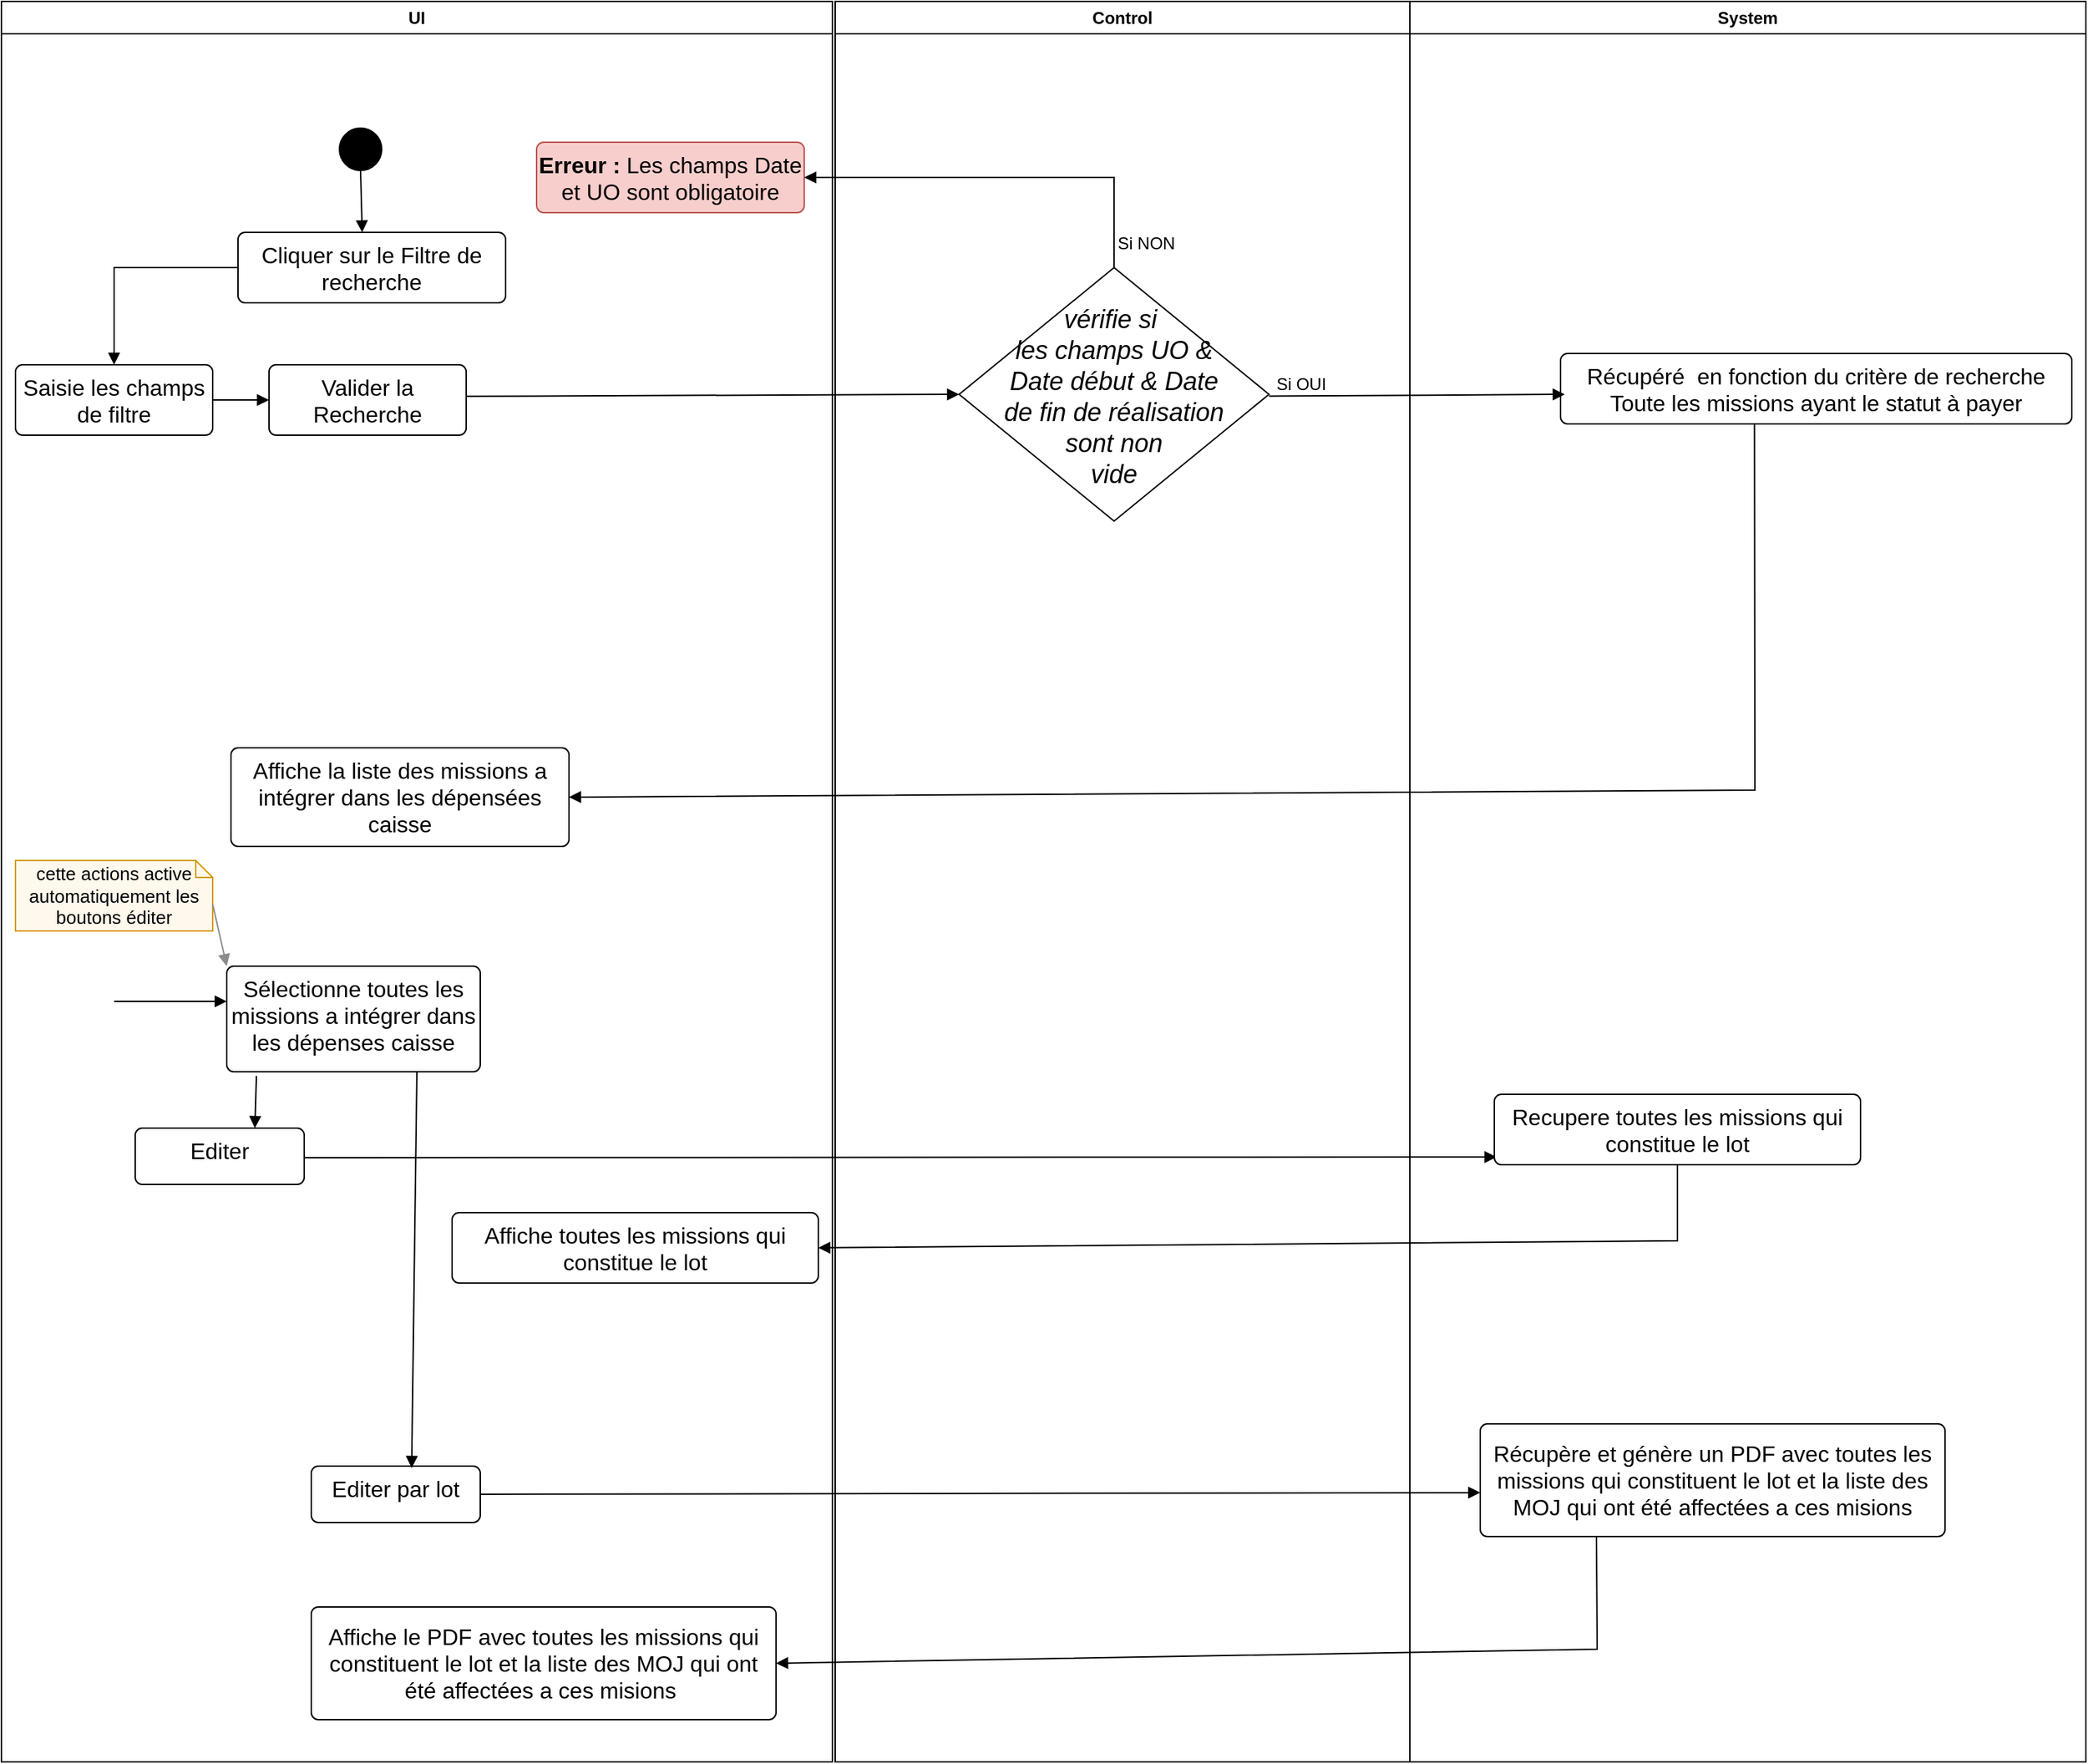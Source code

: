 <mxfile version="24.7.6">
  <diagram name="Page-1" id="j5nKrrAhbqR-DeLErfXP">
    <mxGraphModel dx="4240" dy="1863" grid="1" gridSize="10" guides="1" tooltips="1" connect="1" arrows="1" fold="1" page="1" pageScale="1" pageWidth="827" pageHeight="1169" math="0" shadow="0">
      <root>
        <mxCell id="0" />
        <mxCell id="1" parent="0" />
        <mxCell id="FGnUj0IoWi0735SVEYUN-1" value="UI" style="swimlane;whiteSpace=wrap;html=1;" vertex="1" parent="1">
          <mxGeometry x="-280" y="40" width="590" height="1250" as="geometry" />
        </mxCell>
        <mxCell id="FGnUj0IoWi0735SVEYUN-4" value="" style="ellipse;fillColor=strokeColor;html=1;" vertex="1" parent="FGnUj0IoWi0735SVEYUN-1">
          <mxGeometry x="240" y="90" width="30" height="30" as="geometry" />
        </mxCell>
        <mxCell id="FGnUj0IoWi0735SVEYUN-5" value="&lt;font style=&quot;font-size: 16px;&quot;&gt;Cliquer sur le Filtre de recherche&lt;/font&gt;" style="html=1;align=center;verticalAlign=top;rounded=1;absoluteArcSize=1;arcSize=10;dashed=0;whiteSpace=wrap;" vertex="1" parent="FGnUj0IoWi0735SVEYUN-1">
          <mxGeometry x="168" y="164" width="190" height="50" as="geometry" />
        </mxCell>
        <mxCell id="FGnUj0IoWi0735SVEYUN-6" value="" style="html=1;verticalAlign=bottom;labelBackgroundColor=none;endArrow=block;endFill=1;rounded=0;entryX=0.464;entryY=0;entryDx=0;entryDy=0;exitX=0.5;exitY=1;exitDx=0;exitDy=0;entryPerimeter=0;" edge="1" parent="FGnUj0IoWi0735SVEYUN-1" source="FGnUj0IoWi0735SVEYUN-4" target="FGnUj0IoWi0735SVEYUN-5">
          <mxGeometry width="160" relative="1" as="geometry">
            <mxPoint x="10" y="170" as="sourcePoint" />
            <mxPoint x="170" y="170" as="targetPoint" />
          </mxGeometry>
        </mxCell>
        <mxCell id="FGnUj0IoWi0735SVEYUN-7" value="&lt;font style=&quot;font-size: 16px;&quot;&gt;Valider la Recherche&lt;/font&gt;" style="html=1;align=center;verticalAlign=top;rounded=1;absoluteArcSize=1;arcSize=10;dashed=0;whiteSpace=wrap;" vertex="1" parent="FGnUj0IoWi0735SVEYUN-1">
          <mxGeometry x="190" y="258" width="140" height="50" as="geometry" />
        </mxCell>
        <mxCell id="FGnUj0IoWi0735SVEYUN-10" value="&lt;font style=&quot;font-size: 16px;&quot;&gt;Affiche la liste des missions a intégrer dans les dépensées caisse&lt;/font&gt;" style="html=1;align=center;verticalAlign=top;rounded=1;absoluteArcSize=1;arcSize=10;dashed=0;whiteSpace=wrap;" vertex="1" parent="FGnUj0IoWi0735SVEYUN-1">
          <mxGeometry x="163" y="530" width="240" height="70" as="geometry" />
        </mxCell>
        <mxCell id="FGnUj0IoWi0735SVEYUN-13" value="&lt;font style=&quot;font-size: 16px;&quot;&gt;Sélectionne toutes les missions a intégrer dans les dépenses caisse&lt;/font&gt;" style="html=1;align=center;verticalAlign=top;rounded=1;absoluteArcSize=1;arcSize=10;dashed=0;whiteSpace=wrap;" vertex="1" parent="FGnUj0IoWi0735SVEYUN-1">
          <mxGeometry x="160" y="685" width="180" height="75" as="geometry" />
        </mxCell>
        <mxCell id="FGnUj0IoWi0735SVEYUN-14" value="" style="html=1;verticalAlign=bottom;labelBackgroundColor=none;endArrow=block;endFill=1;rounded=0;" edge="1" parent="FGnUj0IoWi0735SVEYUN-1">
          <mxGeometry width="160" relative="1" as="geometry">
            <mxPoint x="80" y="710" as="sourcePoint" />
            <mxPoint x="160" y="710" as="targetPoint" />
          </mxGeometry>
        </mxCell>
        <mxCell id="FGnUj0IoWi0735SVEYUN-15" value="&lt;span style=&quot;font-size: 13px;&quot;&gt;cette actions active automatiquement les boutons éditer&lt;/span&gt;" style="shape=note2;boundedLbl=1;whiteSpace=wrap;html=1;size=12;verticalAlign=middle;align=center;fillColor=#FFF2D9;strokeColor=#D79B00;fillOpacity=50;" vertex="1" parent="FGnUj0IoWi0735SVEYUN-1">
          <mxGeometry x="10" y="610" width="140" height="50" as="geometry" />
        </mxCell>
        <mxCell id="FGnUj0IoWi0735SVEYUN-16" value="" style="html=1;verticalAlign=bottom;labelBackgroundColor=none;endArrow=block;endFill=1;rounded=0;exitX=0;exitY=0;exitDx=140;exitDy=31;exitPerimeter=0;entryX=0;entryY=0;entryDx=0;entryDy=0;fontColor=#990000;strokeColor=#8C8C8C;" edge="1" parent="FGnUj0IoWi0735SVEYUN-1" source="FGnUj0IoWi0735SVEYUN-15" target="FGnUj0IoWi0735SVEYUN-13">
          <mxGeometry width="160" relative="1" as="geometry">
            <mxPoint x="25.7" y="660.9" as="sourcePoint" />
            <mxPoint x="133" y="695" as="targetPoint" />
          </mxGeometry>
        </mxCell>
        <mxCell id="FGnUj0IoWi0735SVEYUN-26" value="&lt;span style=&quot;font-size: 16px;&quot;&gt;Editer&lt;/span&gt;" style="html=1;align=center;verticalAlign=top;rounded=1;absoluteArcSize=1;arcSize=10;dashed=0;whiteSpace=wrap;" vertex="1" parent="FGnUj0IoWi0735SVEYUN-1">
          <mxGeometry x="95" y="800" width="120" height="40" as="geometry" />
        </mxCell>
        <mxCell id="FGnUj0IoWi0735SVEYUN-28" value="" style="html=1;verticalAlign=bottom;labelBackgroundColor=none;endArrow=block;endFill=1;rounded=0;entryX=0.708;entryY=0;entryDx=0;entryDy=0;exitX=0.117;exitY=1.04;exitDx=0;exitDy=0;exitPerimeter=0;entryPerimeter=0;" edge="1" parent="FGnUj0IoWi0735SVEYUN-1" source="FGnUj0IoWi0735SVEYUN-13" target="FGnUj0IoWi0735SVEYUN-26">
          <mxGeometry width="160" relative="1" as="geometry">
            <mxPoint x="10" y="720" as="sourcePoint" />
            <mxPoint x="170" y="720" as="targetPoint" />
          </mxGeometry>
        </mxCell>
        <mxCell id="FGnUj0IoWi0735SVEYUN-29" value="&lt;font style=&quot;font-size: 16px;&quot;&gt;Saisie les champs de filtre&lt;/font&gt;" style="html=1;align=center;verticalAlign=top;rounded=1;absoluteArcSize=1;arcSize=10;dashed=0;whiteSpace=wrap;" vertex="1" parent="FGnUj0IoWi0735SVEYUN-1">
          <mxGeometry x="10" y="258" width="140" height="50" as="geometry" />
        </mxCell>
        <mxCell id="FGnUj0IoWi0735SVEYUN-8" value="" style="html=1;verticalAlign=bottom;labelBackgroundColor=none;endArrow=block;endFill=1;rounded=0;entryX=0.5;entryY=0;entryDx=0;entryDy=0;exitX=0;exitY=0.5;exitDx=0;exitDy=0;entryPerimeter=0;" edge="1" parent="FGnUj0IoWi0735SVEYUN-1" source="FGnUj0IoWi0735SVEYUN-5" target="FGnUj0IoWi0735SVEYUN-29">
          <mxGeometry width="160" relative="1" as="geometry">
            <mxPoint x="85" y="214" as="sourcePoint" />
            <mxPoint x="86" y="258" as="targetPoint" />
            <Array as="points">
              <mxPoint x="80" y="189" />
            </Array>
          </mxGeometry>
        </mxCell>
        <mxCell id="FGnUj0IoWi0735SVEYUN-30" value="" style="html=1;verticalAlign=bottom;labelBackgroundColor=none;endArrow=block;endFill=1;rounded=0;entryX=0;entryY=0.5;entryDx=0;entryDy=0;exitX=1;exitY=0.5;exitDx=0;exitDy=0;" edge="1" parent="FGnUj0IoWi0735SVEYUN-1" source="FGnUj0IoWi0735SVEYUN-29" target="FGnUj0IoWi0735SVEYUN-7">
          <mxGeometry width="160" relative="1" as="geometry">
            <mxPoint x="170" y="350" as="sourcePoint" />
            <mxPoint x="240" y="350" as="targetPoint" />
          </mxGeometry>
        </mxCell>
        <mxCell id="FGnUj0IoWi0735SVEYUN-31" value="&lt;span style=&quot;font-size: 16px;&quot;&gt;&lt;b&gt;Erreur :&lt;/b&gt; Les champs Date et UO sont obligatoire&lt;/span&gt;" style="html=1;align=center;verticalAlign=top;rounded=1;absoluteArcSize=1;arcSize=10;dashed=0;whiteSpace=wrap;fillColor=#f8cecc;strokeColor=#b85450;" vertex="1" parent="FGnUj0IoWi0735SVEYUN-1">
          <mxGeometry x="380" y="100" width="190" height="50" as="geometry" />
        </mxCell>
        <mxCell id="FGnUj0IoWi0735SVEYUN-33" value="&lt;span style=&quot;font-size: 16px;&quot;&gt;Editer par lot&lt;/span&gt;" style="html=1;align=center;verticalAlign=top;rounded=1;absoluteArcSize=1;arcSize=10;dashed=0;whiteSpace=wrap;" vertex="1" parent="FGnUj0IoWi0735SVEYUN-1">
          <mxGeometry x="220" y="1040" width="120" height="40" as="geometry" />
        </mxCell>
        <mxCell id="FGnUj0IoWi0735SVEYUN-34" value="" style="html=1;verticalAlign=bottom;labelBackgroundColor=none;endArrow=block;endFill=1;rounded=0;entryX=0.594;entryY=0.033;entryDx=0;entryDy=0;exitX=0.75;exitY=1;exitDx=0;exitDy=0;entryPerimeter=0;" edge="1" parent="FGnUj0IoWi0735SVEYUN-1" source="FGnUj0IoWi0735SVEYUN-13" target="FGnUj0IoWi0735SVEYUN-33">
          <mxGeometry width="160" relative="1" as="geometry">
            <mxPoint x="225" y="745" as="sourcePoint" />
            <mxPoint x="143" y="790" as="targetPoint" />
          </mxGeometry>
        </mxCell>
        <mxCell id="FGnUj0IoWi0735SVEYUN-37" value="&lt;font style=&quot;font-size: 16px;&quot;&gt;Affiche toutes les missions qui constitue le lot&lt;/font&gt;" style="html=1;align=center;verticalAlign=top;rounded=1;absoluteArcSize=1;arcSize=10;dashed=0;whiteSpace=wrap;" vertex="1" parent="FGnUj0IoWi0735SVEYUN-1">
          <mxGeometry x="320" y="860" width="260" height="50" as="geometry" />
        </mxCell>
        <mxCell id="FGnUj0IoWi0735SVEYUN-40" value="&lt;font style=&quot;font-size: 16px;&quot;&gt;Affiche le PDF avec toutes les missions qui constituent le lot et la liste des MOJ qui ont été affectées a ces misions&amp;nbsp;&lt;/font&gt;" style="html=1;align=center;verticalAlign=middle;rounded=1;absoluteArcSize=1;arcSize=10;dashed=0;whiteSpace=wrap;" vertex="1" parent="FGnUj0IoWi0735SVEYUN-1">
          <mxGeometry x="220" y="1140" width="330" height="80" as="geometry" />
        </mxCell>
        <mxCell id="FGnUj0IoWi0735SVEYUN-2" value="Control" style="swimlane;whiteSpace=wrap;html=1;" vertex="1" parent="1">
          <mxGeometry x="312" y="40" width="408" height="1250" as="geometry" />
        </mxCell>
        <mxCell id="FGnUj0IoWi0735SVEYUN-17" value="vérifie si &#xa;les champs UO &amp;&#xa;Date début &amp; Date&#xa;de fin de réalisation&#xa;sont non&#xa;vide" style="rhombus;fontSize=18;fontStyle=2" vertex="1" parent="FGnUj0IoWi0735SVEYUN-2">
          <mxGeometry x="88" y="189" width="220" height="180" as="geometry" />
        </mxCell>
        <mxCell id="FGnUj0IoWi0735SVEYUN-24" value="Si OUI" style="text;html=1;align=center;verticalAlign=middle;whiteSpace=wrap;rounded=0;" vertex="1" parent="FGnUj0IoWi0735SVEYUN-2">
          <mxGeometry x="301" y="257" width="60" height="30" as="geometry" />
        </mxCell>
        <mxCell id="FGnUj0IoWi0735SVEYUN-36" value="" style="html=1;verticalAlign=bottom;labelBackgroundColor=none;endArrow=block;endFill=1;rounded=0;entryX=0;entryY=0.61;entryDx=0;entryDy=0;entryPerimeter=0;" edge="1" parent="FGnUj0IoWi0735SVEYUN-2" target="FGnUj0IoWi0735SVEYUN-39">
          <mxGeometry width="160" relative="1" as="geometry">
            <mxPoint x="-252" y="1060" as="sourcePoint" />
            <mxPoint x="418" y="1060.83" as="targetPoint" />
          </mxGeometry>
        </mxCell>
        <mxCell id="FGnUj0IoWi0735SVEYUN-42" value="" style="html=1;verticalAlign=bottom;labelBackgroundColor=none;endArrow=block;endFill=1;rounded=0;entryX=0.006;entryY=0.89;entryDx=0;entryDy=0;entryPerimeter=0;" edge="1" parent="FGnUj0IoWi0735SVEYUN-2" target="FGnUj0IoWi0735SVEYUN-32">
          <mxGeometry width="160" relative="1" as="geometry">
            <mxPoint x="-377" y="821" as="sourcePoint" />
            <mxPoint x="333" y="820" as="targetPoint" />
          </mxGeometry>
        </mxCell>
        <mxCell id="FGnUj0IoWi0735SVEYUN-3" value="System" style="swimlane;whiteSpace=wrap;html=1;" vertex="1" parent="1">
          <mxGeometry x="720" y="40" width="480" height="1250" as="geometry" />
        </mxCell>
        <mxCell id="FGnUj0IoWi0735SVEYUN-9" value="&lt;font style=&quot;font-size: 16px;&quot;&gt;Récupéré&amp;nbsp; en fonction du critère de recherche Toute les missions ayant le statut à payer&lt;/font&gt;" style="html=1;align=center;verticalAlign=top;rounded=1;absoluteArcSize=1;arcSize=10;dashed=0;whiteSpace=wrap;" vertex="1" parent="FGnUj0IoWi0735SVEYUN-3">
          <mxGeometry x="107" y="250" width="363" height="50" as="geometry" />
        </mxCell>
        <mxCell id="FGnUj0IoWi0735SVEYUN-19" value="" style="html=1;verticalAlign=bottom;labelBackgroundColor=none;endArrow=block;endFill=1;rounded=0;" edge="1" parent="FGnUj0IoWi0735SVEYUN-3">
          <mxGeometry width="160" relative="1" as="geometry">
            <mxPoint x="-100" y="280.29" as="sourcePoint" />
            <mxPoint x="110" y="279" as="targetPoint" />
          </mxGeometry>
        </mxCell>
        <mxCell id="FGnUj0IoWi0735SVEYUN-32" value="&lt;font style=&quot;font-size: 16px;&quot;&gt;Recupere toutes les missions qui constitue le lot&lt;/font&gt;" style="html=1;align=center;verticalAlign=top;rounded=1;absoluteArcSize=1;arcSize=10;dashed=0;whiteSpace=wrap;" vertex="1" parent="FGnUj0IoWi0735SVEYUN-3">
          <mxGeometry x="60" y="776" width="260" height="50" as="geometry" />
        </mxCell>
        <mxCell id="FGnUj0IoWi0735SVEYUN-39" value="&lt;font style=&quot;font-size: 16px;&quot;&gt;Récupère et génère un PDF avec toutes les missions qui constituent le lot et la liste des MOJ qui ont été affectées a ces misions&lt;/font&gt;" style="html=1;align=center;verticalAlign=middle;rounded=1;absoluteArcSize=1;arcSize=10;dashed=0;whiteSpace=wrap;" vertex="1" parent="FGnUj0IoWi0735SVEYUN-3">
          <mxGeometry x="50" y="1010" width="330" height="80" as="geometry" />
        </mxCell>
        <mxCell id="FGnUj0IoWi0735SVEYUN-12" value="" style="html=1;verticalAlign=bottom;labelBackgroundColor=none;endArrow=block;endFill=1;rounded=0;exitX=0.459;exitY=1.093;exitDx=0;exitDy=0;exitPerimeter=0;entryX=1;entryY=0.5;entryDx=0;entryDy=0;" edge="1" parent="1" target="FGnUj0IoWi0735SVEYUN-10">
          <mxGeometry width="160" relative="1" as="geometry">
            <mxPoint x="964.7" y="339.65" as="sourcePoint" />
            <mxPoint x="150" y="450" as="targetPoint" />
            <Array as="points">
              <mxPoint x="965" y="600" />
            </Array>
          </mxGeometry>
        </mxCell>
        <mxCell id="FGnUj0IoWi0735SVEYUN-25" value="Si NON" style="text;html=1;align=center;verticalAlign=middle;whiteSpace=wrap;rounded=0;" vertex="1" parent="1">
          <mxGeometry x="503" y="197" width="60" height="30" as="geometry" />
        </mxCell>
        <mxCell id="FGnUj0IoWi0735SVEYUN-11" value="" style="html=1;verticalAlign=bottom;labelBackgroundColor=none;endArrow=block;endFill=1;rounded=0;entryX=0;entryY=0.5;entryDx=0;entryDy=0;exitX=0.999;exitY=0.448;exitDx=0;exitDy=0;exitPerimeter=0;" edge="1" parent="1" source="FGnUj0IoWi0735SVEYUN-7" target="FGnUj0IoWi0735SVEYUN-17">
          <mxGeometry width="160" relative="1" as="geometry">
            <mxPoint x="90" y="320" as="sourcePoint" />
            <mxPoint x="270" y="320" as="targetPoint" />
          </mxGeometry>
        </mxCell>
        <mxCell id="FGnUj0IoWi0735SVEYUN-20" value="" style="html=1;verticalAlign=bottom;labelBackgroundColor=none;endArrow=block;endFill=1;rounded=0;exitX=0.5;exitY=0;exitDx=0;exitDy=0;entryX=1;entryY=0.5;entryDx=0;entryDy=0;" edge="1" parent="1" source="FGnUj0IoWi0735SVEYUN-17" target="FGnUj0IoWi0735SVEYUN-31">
          <mxGeometry width="160" relative="1" as="geometry">
            <mxPoint x="570" y="211.29" as="sourcePoint" />
            <mxPoint x="250" y="200" as="targetPoint" />
            <Array as="points">
              <mxPoint x="510" y="165" />
            </Array>
          </mxGeometry>
        </mxCell>
        <mxCell id="FGnUj0IoWi0735SVEYUN-38" value="" style="html=1;verticalAlign=bottom;labelBackgroundColor=none;endArrow=block;endFill=1;rounded=0;exitX=0.5;exitY=1;exitDx=0;exitDy=0;entryX=1;entryY=0.5;entryDx=0;entryDy=0;" edge="1" parent="1" source="FGnUj0IoWi0735SVEYUN-32" target="FGnUj0IoWi0735SVEYUN-37">
          <mxGeometry width="160" relative="1" as="geometry">
            <mxPoint x="790" y="970" as="sourcePoint" />
            <mxPoint x="870" y="970" as="targetPoint" />
            <Array as="points">
              <mxPoint x="910" y="920" />
            </Array>
          </mxGeometry>
        </mxCell>
        <mxCell id="FGnUj0IoWi0735SVEYUN-41" value="" style="html=1;verticalAlign=bottom;labelBackgroundColor=none;endArrow=block;endFill=1;rounded=0;entryX=1;entryY=0.5;entryDx=0;entryDy=0;exitX=0.25;exitY=1;exitDx=0;exitDy=0;" edge="1" parent="1" source="FGnUj0IoWi0735SVEYUN-39" target="FGnUj0IoWi0735SVEYUN-40">
          <mxGeometry width="160" relative="1" as="geometry">
            <mxPoint x="70" y="1110" as="sourcePoint" />
            <mxPoint x="780" y="1109" as="targetPoint" />
            <Array as="points">
              <mxPoint x="853" y="1210" />
            </Array>
          </mxGeometry>
        </mxCell>
      </root>
    </mxGraphModel>
  </diagram>
</mxfile>
